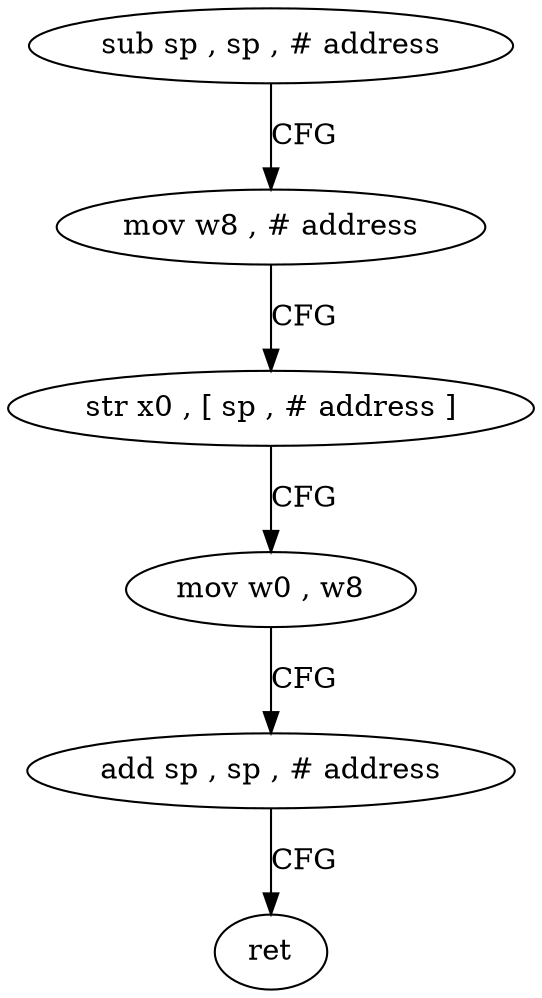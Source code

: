 digraph "func" {
"4203132" [label = "sub sp , sp , # address" ]
"4203136" [label = "mov w8 , # address" ]
"4203140" [label = "str x0 , [ sp , # address ]" ]
"4203144" [label = "mov w0 , w8" ]
"4203148" [label = "add sp , sp , # address" ]
"4203152" [label = "ret" ]
"4203132" -> "4203136" [ label = "CFG" ]
"4203136" -> "4203140" [ label = "CFG" ]
"4203140" -> "4203144" [ label = "CFG" ]
"4203144" -> "4203148" [ label = "CFG" ]
"4203148" -> "4203152" [ label = "CFG" ]
}
